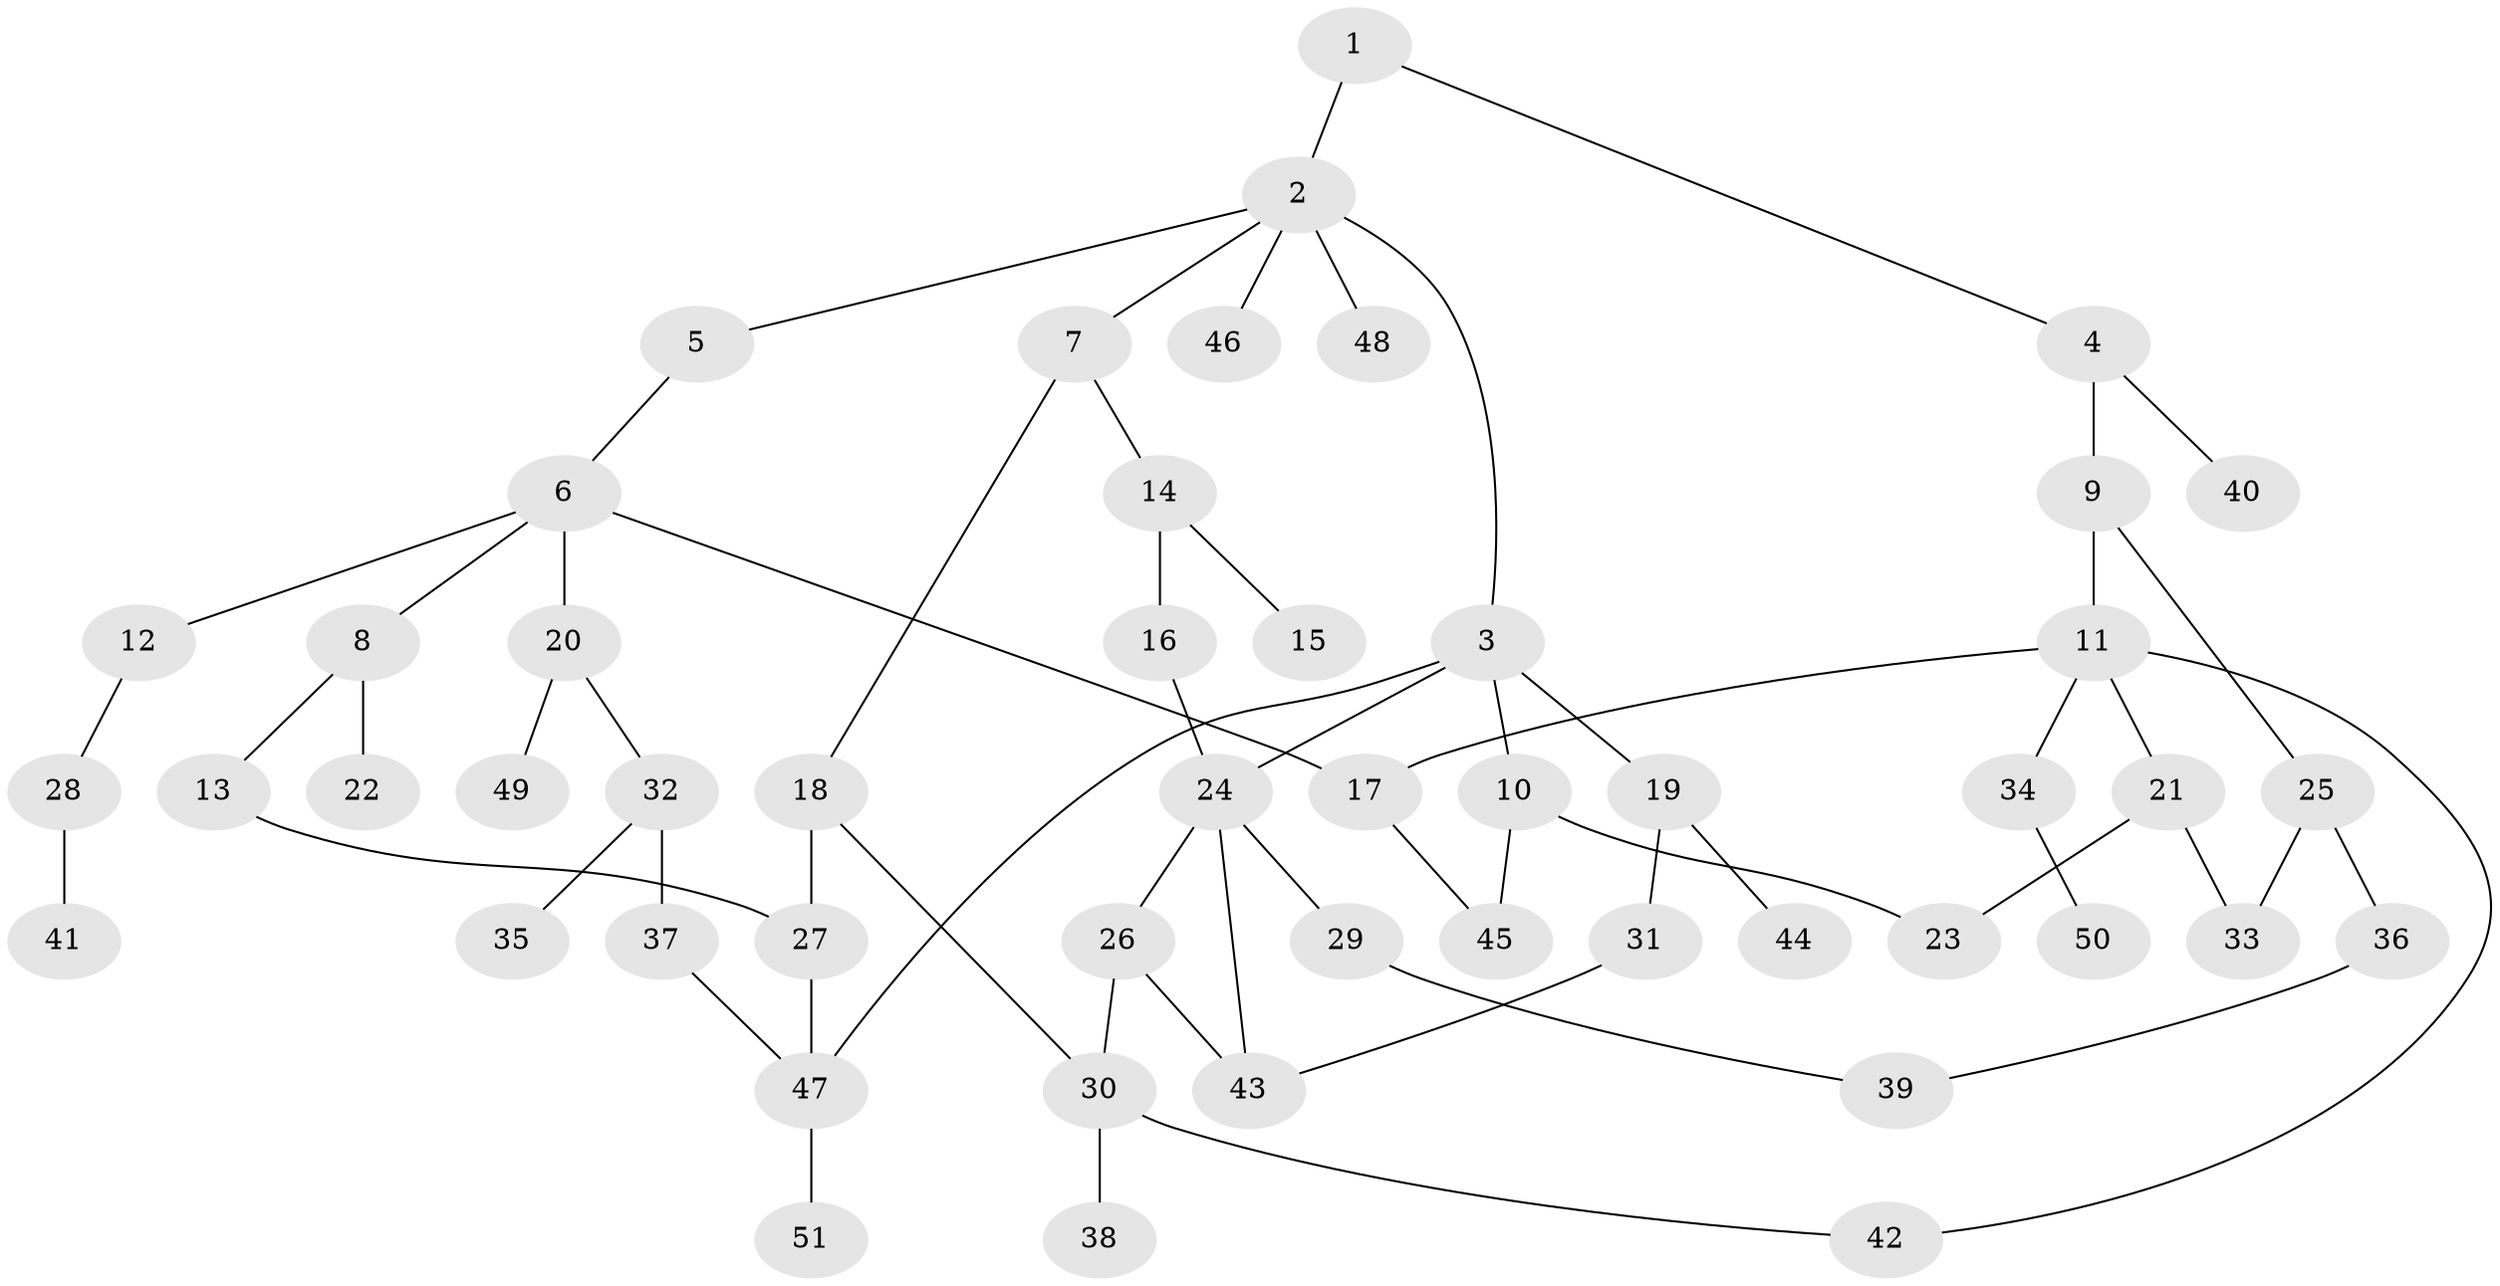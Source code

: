 // Generated by graph-tools (version 1.1) at 2025/25/03/09/25 03:25:29]
// undirected, 51 vertices, 63 edges
graph export_dot {
graph [start="1"]
  node [color=gray90,style=filled];
  1;
  2;
  3;
  4;
  5;
  6;
  7;
  8;
  9;
  10;
  11;
  12;
  13;
  14;
  15;
  16;
  17;
  18;
  19;
  20;
  21;
  22;
  23;
  24;
  25;
  26;
  27;
  28;
  29;
  30;
  31;
  32;
  33;
  34;
  35;
  36;
  37;
  38;
  39;
  40;
  41;
  42;
  43;
  44;
  45;
  46;
  47;
  48;
  49;
  50;
  51;
  1 -- 2;
  1 -- 4;
  2 -- 3;
  2 -- 5;
  2 -- 7;
  2 -- 46;
  2 -- 48;
  3 -- 10;
  3 -- 19;
  3 -- 24;
  3 -- 47;
  4 -- 9;
  4 -- 40;
  5 -- 6;
  6 -- 8;
  6 -- 12;
  6 -- 17;
  6 -- 20;
  7 -- 14;
  7 -- 18;
  8 -- 13;
  8 -- 22;
  9 -- 11;
  9 -- 25;
  10 -- 23;
  10 -- 45;
  11 -- 21;
  11 -- 34;
  11 -- 42;
  11 -- 17;
  12 -- 28;
  13 -- 27;
  14 -- 15;
  14 -- 16;
  16 -- 24;
  17 -- 45;
  18 -- 30;
  18 -- 27;
  19 -- 31;
  19 -- 44;
  20 -- 32;
  20 -- 49;
  21 -- 33;
  21 -- 23;
  24 -- 26;
  24 -- 29;
  24 -- 43;
  25 -- 36;
  25 -- 33;
  26 -- 43;
  26 -- 30;
  27 -- 47;
  28 -- 41;
  29 -- 39;
  30 -- 38;
  30 -- 42;
  31 -- 43;
  32 -- 35;
  32 -- 37;
  34 -- 50;
  36 -- 39;
  37 -- 47;
  47 -- 51;
}

